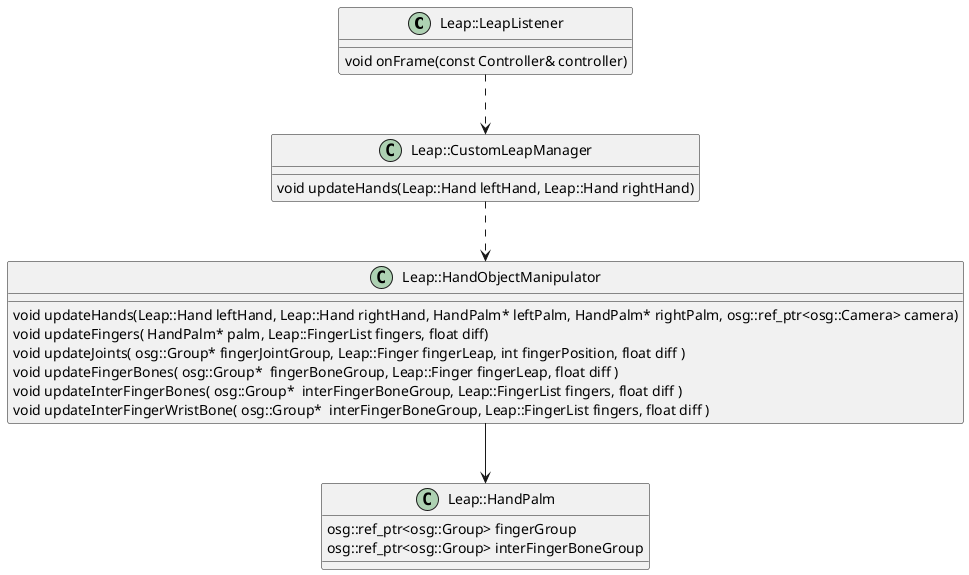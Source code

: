 // Module handsARAdapter
// Autor: Aug_RealityKings


@startuml

class "Leap::LeapListener" as cls1 {	
	void onFrame(const Controller& controller)
}
class "Leap::CustomLeapManager" as cls2 {	
	void updateHands(Leap::Hand leftHand, Leap::Hand rightHand)
}

class "Leap::HandObjectManipulator" as cls3 {	
	void updateHands(Leap::Hand leftHand, Leap::Hand rightHand, HandPalm* leftPalm, HandPalm* rightPalm, osg::ref_ptr<osg::Camera> camera)
	void updateFingers( HandPalm* palm, Leap::FingerList fingers, float diff)
	void updateJoints( osg::Group* fingerJointGroup, Leap::Finger fingerLeap, int fingerPosition, float diff )
	void updateFingerBones( osg::Group*  fingerBoneGroup, Leap::Finger fingerLeap, float diff )
	void updateInterFingerBones( osg::Group*  interFingerBoneGroup, Leap::FingerList fingers, float diff )
	void updateInterFingerWristBone( osg::Group*  interFingerBoneGroup, Leap::FingerList fingers, float diff )
}

class "Leap::HandPalm" as cls4 {
  osg::ref_ptr<osg::Group> fingerGroup
  osg::ref_ptr<osg::Group> interFingerBoneGroup
}



cls1 ..> cls2
cls2 ..> cls3
cls3 --> cls4


@enduml